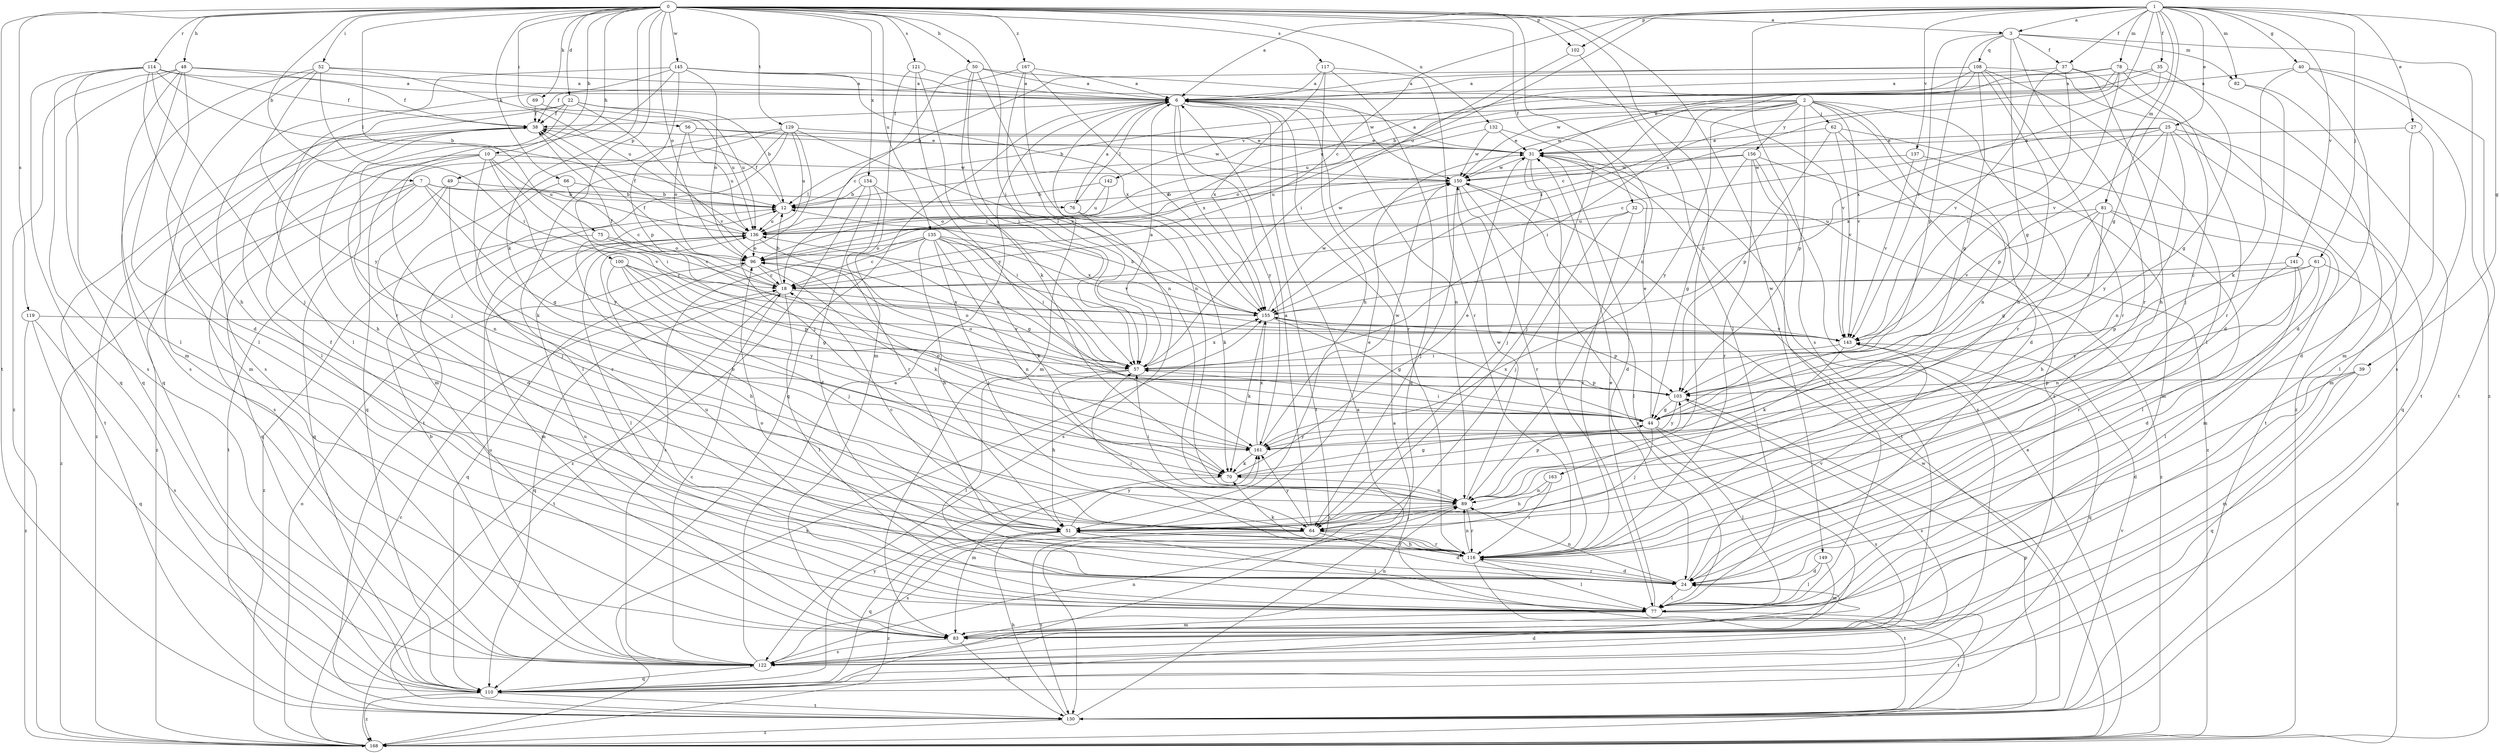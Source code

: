 strict digraph  {
0;
1;
2;
3;
6;
7;
10;
12;
18;
22;
24;
25;
27;
31;
32;
35;
37;
38;
39;
40;
44;
48;
49;
50;
51;
52;
56;
57;
61;
62;
64;
66;
69;
70;
75;
76;
77;
78;
81;
82;
83;
89;
96;
100;
102;
103;
108;
110;
114;
116;
117;
119;
121;
122;
129;
130;
132;
135;
136;
137;
141;
142;
143;
145;
149;
150;
154;
155;
156;
161;
163;
167;
168;
0 -> 3  [label=a];
0 -> 7  [label=b];
0 -> 10  [label=b];
0 -> 22  [label=d];
0 -> 32  [label=f];
0 -> 48  [label=h];
0 -> 49  [label=h];
0 -> 50  [label=h];
0 -> 52  [label=i];
0 -> 56  [label=i];
0 -> 57  [label=i];
0 -> 66  [label=k];
0 -> 69  [label=k];
0 -> 70  [label=k];
0 -> 75  [label=l];
0 -> 89  [label=n];
0 -> 96  [label=o];
0 -> 100  [label=p];
0 -> 102  [label=p];
0 -> 114  [label=r];
0 -> 117  [label=s];
0 -> 119  [label=s];
0 -> 121  [label=s];
0 -> 129  [label=t];
0 -> 130  [label=t];
0 -> 132  [label=u];
0 -> 135  [label=u];
0 -> 145  [label=w];
0 -> 149  [label=w];
0 -> 154  [label=x];
0 -> 163  [label=z];
0 -> 167  [label=z];
1 -> 3  [label=a];
1 -> 6  [label=a];
1 -> 18  [label=c];
1 -> 25  [label=e];
1 -> 27  [label=e];
1 -> 35  [label=f];
1 -> 37  [label=f];
1 -> 39  [label=g];
1 -> 40  [label=g];
1 -> 44  [label=g];
1 -> 61  [label=j];
1 -> 78  [label=m];
1 -> 81  [label=m];
1 -> 82  [label=m];
1 -> 96  [label=o];
1 -> 102  [label=p];
1 -> 122  [label=s];
1 -> 137  [label=v];
1 -> 141  [label=v];
1 -> 155  [label=x];
2 -> 12  [label=b];
2 -> 24  [label=d];
2 -> 57  [label=i];
2 -> 62  [label=j];
2 -> 89  [label=n];
2 -> 103  [label=p];
2 -> 116  [label=r];
2 -> 136  [label=u];
2 -> 142  [label=v];
2 -> 143  [label=v];
2 -> 150  [label=w];
2 -> 156  [label=y];
2 -> 161  [label=y];
3 -> 37  [label=f];
3 -> 44  [label=g];
3 -> 82  [label=m];
3 -> 103  [label=p];
3 -> 108  [label=q];
3 -> 116  [label=r];
3 -> 143  [label=v];
3 -> 168  [label=z];
6 -> 38  [label=f];
6 -> 76  [label=l];
6 -> 83  [label=m];
6 -> 89  [label=n];
6 -> 110  [label=q];
6 -> 116  [label=r];
6 -> 130  [label=t];
6 -> 155  [label=x];
6 -> 161  [label=y];
7 -> 12  [label=b];
7 -> 44  [label=g];
7 -> 76  [label=l];
7 -> 110  [label=q];
7 -> 130  [label=t];
7 -> 143  [label=v];
7 -> 168  [label=z];
10 -> 57  [label=i];
10 -> 70  [label=k];
10 -> 89  [label=n];
10 -> 122  [label=s];
10 -> 136  [label=u];
10 -> 150  [label=w];
10 -> 161  [label=y];
10 -> 168  [label=z];
12 -> 38  [label=f];
12 -> 136  [label=u];
18 -> 12  [label=b];
18 -> 38  [label=f];
18 -> 77  [label=l];
18 -> 110  [label=q];
18 -> 130  [label=t];
18 -> 155  [label=x];
22 -> 12  [label=b];
22 -> 38  [label=f];
22 -> 64  [label=j];
22 -> 77  [label=l];
22 -> 83  [label=m];
22 -> 136  [label=u];
22 -> 143  [label=v];
24 -> 77  [label=l];
24 -> 89  [label=n];
24 -> 96  [label=o];
24 -> 116  [label=r];
24 -> 136  [label=u];
24 -> 143  [label=v];
25 -> 18  [label=c];
25 -> 31  [label=e];
25 -> 83  [label=m];
25 -> 89  [label=n];
25 -> 103  [label=p];
25 -> 110  [label=q];
25 -> 155  [label=x];
25 -> 161  [label=y];
27 -> 24  [label=d];
27 -> 31  [label=e];
27 -> 77  [label=l];
31 -> 6  [label=a];
31 -> 24  [label=d];
31 -> 64  [label=j];
31 -> 77  [label=l];
31 -> 130  [label=t];
31 -> 150  [label=w];
32 -> 64  [label=j];
32 -> 116  [label=r];
32 -> 136  [label=u];
32 -> 168  [label=z];
35 -> 6  [label=a];
35 -> 12  [label=b];
35 -> 44  [label=g];
35 -> 155  [label=x];
37 -> 6  [label=a];
37 -> 51  [label=h];
37 -> 57  [label=i];
37 -> 64  [label=j];
37 -> 143  [label=v];
38 -> 31  [label=e];
38 -> 51  [label=h];
38 -> 130  [label=t];
38 -> 168  [label=z];
39 -> 24  [label=d];
39 -> 83  [label=m];
39 -> 103  [label=p];
39 -> 110  [label=q];
40 -> 6  [label=a];
40 -> 24  [label=d];
40 -> 70  [label=k];
40 -> 122  [label=s];
40 -> 130  [label=t];
44 -> 31  [label=e];
44 -> 57  [label=i];
44 -> 64  [label=j];
44 -> 77  [label=l];
44 -> 122  [label=s];
44 -> 155  [label=x];
44 -> 161  [label=y];
48 -> 6  [label=a];
48 -> 24  [label=d];
48 -> 38  [label=f];
48 -> 77  [label=l];
48 -> 110  [label=q];
48 -> 122  [label=s];
48 -> 168  [label=z];
49 -> 12  [label=b];
49 -> 24  [label=d];
49 -> 110  [label=q];
49 -> 116  [label=r];
50 -> 6  [label=a];
50 -> 18  [label=c];
50 -> 57  [label=i];
50 -> 70  [label=k];
50 -> 89  [label=n];
50 -> 143  [label=v];
51 -> 12  [label=b];
51 -> 18  [label=c];
51 -> 31  [label=e];
51 -> 77  [label=l];
51 -> 110  [label=q];
51 -> 116  [label=r];
51 -> 161  [label=y];
51 -> 168  [label=z];
52 -> 6  [label=a];
52 -> 57  [label=i];
52 -> 83  [label=m];
52 -> 110  [label=q];
52 -> 136  [label=u];
52 -> 161  [label=y];
56 -> 31  [label=e];
56 -> 96  [label=o];
56 -> 136  [label=u];
56 -> 150  [label=w];
57 -> 6  [label=a];
57 -> 51  [label=h];
57 -> 77  [label=l];
57 -> 96  [label=o];
57 -> 103  [label=p];
57 -> 136  [label=u];
57 -> 155  [label=x];
61 -> 18  [label=c];
61 -> 24  [label=d];
61 -> 89  [label=n];
61 -> 103  [label=p];
61 -> 168  [label=z];
62 -> 31  [label=e];
62 -> 103  [label=p];
62 -> 122  [label=s];
62 -> 130  [label=t];
62 -> 143  [label=v];
64 -> 6  [label=a];
64 -> 24  [label=d];
64 -> 116  [label=r];
64 -> 122  [label=s];
64 -> 130  [label=t];
64 -> 161  [label=y];
66 -> 12  [label=b];
66 -> 18  [label=c];
66 -> 64  [label=j];
69 -> 38  [label=f];
69 -> 136  [label=u];
70 -> 31  [label=e];
70 -> 44  [label=g];
70 -> 83  [label=m];
70 -> 89  [label=n];
75 -> 18  [label=c];
75 -> 96  [label=o];
75 -> 168  [label=z];
76 -> 6  [label=a];
76 -> 70  [label=k];
76 -> 122  [label=s];
77 -> 31  [label=e];
77 -> 83  [label=m];
77 -> 130  [label=t];
78 -> 6  [label=a];
78 -> 18  [label=c];
78 -> 83  [label=m];
78 -> 116  [label=r];
78 -> 143  [label=v];
78 -> 150  [label=w];
78 -> 155  [label=x];
81 -> 44  [label=g];
81 -> 51  [label=h];
81 -> 77  [label=l];
81 -> 83  [label=m];
81 -> 136  [label=u];
81 -> 143  [label=v];
82 -> 24  [label=d];
82 -> 130  [label=t];
83 -> 89  [label=n];
83 -> 122  [label=s];
83 -> 130  [label=t];
83 -> 136  [label=u];
89 -> 51  [label=h];
89 -> 57  [label=i];
89 -> 64  [label=j];
89 -> 103  [label=p];
89 -> 116  [label=r];
89 -> 150  [label=w];
96 -> 18  [label=c];
96 -> 70  [label=k];
96 -> 110  [label=q];
100 -> 18  [label=c];
100 -> 44  [label=g];
100 -> 51  [label=h];
100 -> 64  [label=j];
100 -> 103  [label=p];
100 -> 161  [label=y];
102 -> 57  [label=i];
102 -> 77  [label=l];
103 -> 44  [label=g];
103 -> 96  [label=o];
103 -> 122  [label=s];
103 -> 161  [label=y];
108 -> 6  [label=a];
108 -> 12  [label=b];
108 -> 31  [label=e];
108 -> 44  [label=g];
108 -> 51  [label=h];
108 -> 77  [label=l];
108 -> 116  [label=r];
108 -> 136  [label=u];
108 -> 168  [label=z];
110 -> 24  [label=d];
110 -> 130  [label=t];
110 -> 161  [label=y];
110 -> 168  [label=z];
114 -> 6  [label=a];
114 -> 12  [label=b];
114 -> 38  [label=f];
114 -> 51  [label=h];
114 -> 64  [label=j];
114 -> 77  [label=l];
114 -> 110  [label=q];
114 -> 122  [label=s];
116 -> 24  [label=d];
116 -> 38  [label=f];
116 -> 51  [label=h];
116 -> 57  [label=i];
116 -> 70  [label=k];
116 -> 77  [label=l];
116 -> 89  [label=n];
116 -> 130  [label=t];
117 -> 6  [label=a];
117 -> 51  [label=h];
117 -> 110  [label=q];
117 -> 116  [label=r];
117 -> 155  [label=x];
119 -> 110  [label=q];
119 -> 122  [label=s];
119 -> 143  [label=v];
119 -> 168  [label=z];
121 -> 6  [label=a];
121 -> 57  [label=i];
121 -> 83  [label=m];
121 -> 161  [label=y];
122 -> 6  [label=a];
122 -> 12  [label=b];
122 -> 18  [label=c];
122 -> 89  [label=n];
122 -> 110  [label=q];
122 -> 136  [label=u];
129 -> 31  [label=e];
129 -> 64  [label=j];
129 -> 77  [label=l];
129 -> 83  [label=m];
129 -> 110  [label=q];
129 -> 130  [label=t];
129 -> 136  [label=u];
129 -> 155  [label=x];
130 -> 6  [label=a];
130 -> 51  [label=h];
130 -> 103  [label=p];
130 -> 143  [label=v];
130 -> 168  [label=z];
132 -> 31  [label=e];
132 -> 64  [label=j];
132 -> 96  [label=o];
132 -> 150  [label=w];
135 -> 18  [label=c];
135 -> 51  [label=h];
135 -> 57  [label=i];
135 -> 64  [label=j];
135 -> 70  [label=k];
135 -> 89  [label=n];
135 -> 96  [label=o];
135 -> 122  [label=s];
135 -> 143  [label=v];
135 -> 155  [label=x];
136 -> 38  [label=f];
136 -> 44  [label=g];
136 -> 77  [label=l];
136 -> 83  [label=m];
136 -> 96  [label=o];
136 -> 150  [label=w];
137 -> 83  [label=m];
137 -> 143  [label=v];
137 -> 150  [label=w];
141 -> 18  [label=c];
141 -> 77  [label=l];
141 -> 116  [label=r];
141 -> 161  [label=y];
142 -> 12  [label=b];
142 -> 96  [label=o];
142 -> 136  [label=u];
143 -> 57  [label=i];
143 -> 70  [label=k];
143 -> 110  [label=q];
145 -> 6  [label=a];
145 -> 77  [label=l];
145 -> 96  [label=o];
145 -> 103  [label=p];
145 -> 116  [label=r];
145 -> 122  [label=s];
145 -> 150  [label=w];
145 -> 155  [label=x];
149 -> 24  [label=d];
149 -> 77  [label=l];
149 -> 83  [label=m];
150 -> 12  [label=b];
150 -> 64  [label=j];
150 -> 77  [label=l];
150 -> 116  [label=r];
150 -> 122  [label=s];
154 -> 12  [label=b];
154 -> 24  [label=d];
154 -> 57  [label=i];
154 -> 116  [label=r];
154 -> 168  [label=z];
155 -> 12  [label=b];
155 -> 38  [label=f];
155 -> 44  [label=g];
155 -> 70  [label=k];
155 -> 103  [label=p];
155 -> 143  [label=v];
155 -> 150  [label=w];
156 -> 44  [label=g];
156 -> 77  [label=l];
156 -> 116  [label=r];
156 -> 122  [label=s];
156 -> 136  [label=u];
156 -> 150  [label=w];
156 -> 168  [label=z];
161 -> 70  [label=k];
161 -> 96  [label=o];
161 -> 150  [label=w];
161 -> 155  [label=x];
163 -> 51  [label=h];
163 -> 89  [label=n];
163 -> 116  [label=r];
167 -> 6  [label=a];
167 -> 38  [label=f];
167 -> 57  [label=i];
167 -> 89  [label=n];
167 -> 155  [label=x];
168 -> 6  [label=a];
168 -> 18  [label=c];
168 -> 31  [label=e];
168 -> 96  [label=o];
168 -> 150  [label=w];
168 -> 155  [label=x];
}
